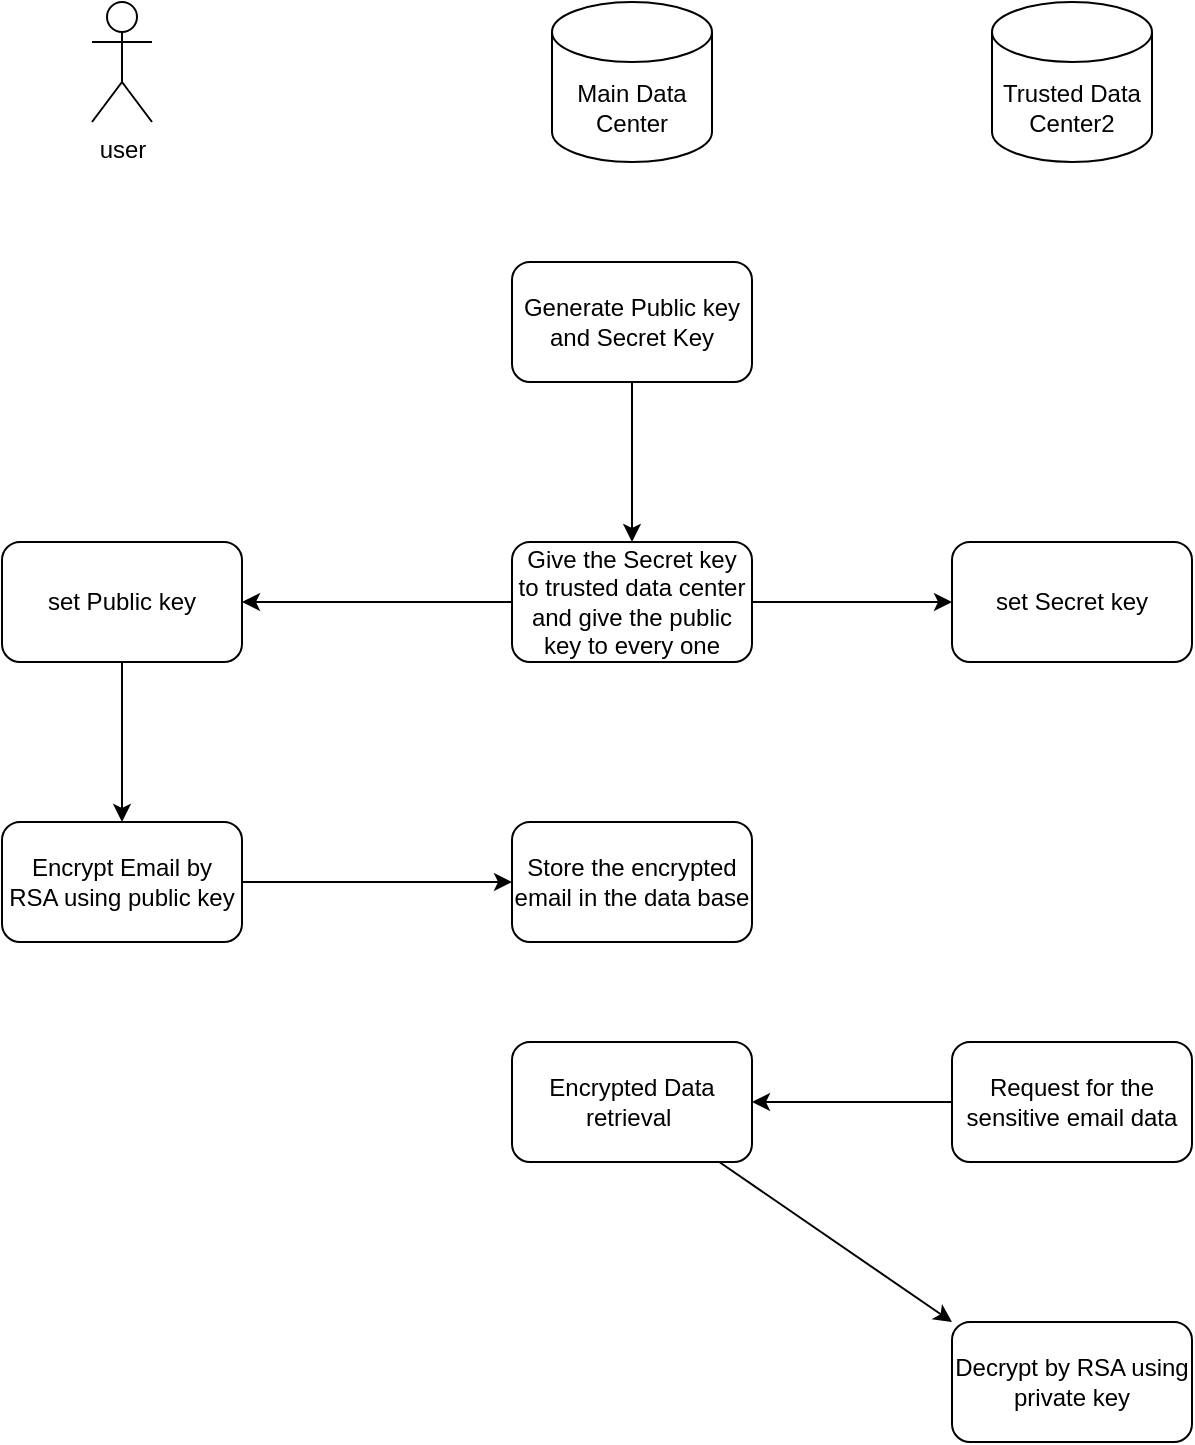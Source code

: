 <mxfile>
    <diagram id="JGzdWwHRvs0RDFIq-3-X" name="Page-1">
        <mxGraphModel dx="1857" dy="873" grid="1" gridSize="10" guides="1" tooltips="1" connect="1" arrows="1" fold="1" page="1" pageScale="1" pageWidth="850" pageHeight="1100" math="0" shadow="0">
            <root>
                <mxCell id="0"/>
                <mxCell id="1" parent="0"/>
                <mxCell id="19" value="Main Data Center" style="shape=cylinder3;whiteSpace=wrap;html=1;boundedLbl=1;backgroundOutline=1;size=15;" vertex="1" parent="1">
                    <mxGeometry x="90" y="180" width="80" height="80" as="geometry"/>
                </mxCell>
                <mxCell id="20" value="Trusted Data Center2" style="shape=cylinder3;whiteSpace=wrap;html=1;boundedLbl=1;backgroundOutline=1;size=15;" vertex="1" parent="1">
                    <mxGeometry x="310" y="180" width="80" height="80" as="geometry"/>
                </mxCell>
                <mxCell id="21" value="user" style="shape=umlActor;verticalLabelPosition=bottom;verticalAlign=top;html=1;outlineConnect=0;" vertex="1" parent="1">
                    <mxGeometry x="-140" y="180" width="30" height="60" as="geometry"/>
                </mxCell>
                <mxCell id="26" value="" style="edgeStyle=none;html=1;" edge="1" parent="1" source="24" target="25">
                    <mxGeometry relative="1" as="geometry"/>
                </mxCell>
                <mxCell id="24" value="Generate Public key and Secret Key" style="rounded=1;whiteSpace=wrap;html=1;" vertex="1" parent="1">
                    <mxGeometry x="70" y="310" width="120" height="60" as="geometry"/>
                </mxCell>
                <mxCell id="28" value="" style="edgeStyle=none;html=1;" edge="1" parent="1" source="25" target="27">
                    <mxGeometry relative="1" as="geometry"/>
                </mxCell>
                <mxCell id="30" value="" style="edgeStyle=none;html=1;" edge="1" parent="1" source="25" target="29">
                    <mxGeometry relative="1" as="geometry"/>
                </mxCell>
                <mxCell id="25" value="Give the Secret key to trusted data center and give the public key to every one" style="whiteSpace=wrap;html=1;rounded=1;" vertex="1" parent="1">
                    <mxGeometry x="70" y="450" width="120" height="60" as="geometry"/>
                </mxCell>
                <mxCell id="27" value="set Secret key" style="whiteSpace=wrap;html=1;rounded=1;" vertex="1" parent="1">
                    <mxGeometry x="290" y="450" width="120" height="60" as="geometry"/>
                </mxCell>
                <mxCell id="32" value="" style="edgeStyle=none;html=1;" edge="1" parent="1" source="29" target="31">
                    <mxGeometry relative="1" as="geometry"/>
                </mxCell>
                <mxCell id="29" value="set Public key" style="whiteSpace=wrap;html=1;rounded=1;" vertex="1" parent="1">
                    <mxGeometry x="-185" y="450" width="120" height="60" as="geometry"/>
                </mxCell>
                <mxCell id="34" value="" style="edgeStyle=none;html=1;" edge="1" parent="1" source="31" target="33">
                    <mxGeometry relative="1" as="geometry"/>
                </mxCell>
                <mxCell id="31" value="Encrypt Email by RSA using public key" style="whiteSpace=wrap;html=1;rounded=1;" vertex="1" parent="1">
                    <mxGeometry x="-185" y="590" width="120" height="60" as="geometry"/>
                </mxCell>
                <mxCell id="33" value="Store the encrypted email in the data base" style="whiteSpace=wrap;html=1;rounded=1;" vertex="1" parent="1">
                    <mxGeometry x="70" y="590" width="120" height="60" as="geometry"/>
                </mxCell>
                <mxCell id="37" value="" style="edgeStyle=none;html=1;" edge="1" parent="1" source="35" target="36">
                    <mxGeometry relative="1" as="geometry"/>
                </mxCell>
                <mxCell id="35" value="Request for the sensitive email data" style="whiteSpace=wrap;html=1;rounded=1;" vertex="1" parent="1">
                    <mxGeometry x="290" y="700" width="120" height="60" as="geometry"/>
                </mxCell>
                <mxCell id="39" style="edgeStyle=none;html=1;entryX=0;entryY=0;entryDx=0;entryDy=0;" edge="1" parent="1" source="36" target="38">
                    <mxGeometry relative="1" as="geometry"/>
                </mxCell>
                <mxCell id="36" value="Encrypted Data retrieval&amp;nbsp;" style="whiteSpace=wrap;html=1;rounded=1;" vertex="1" parent="1">
                    <mxGeometry x="70" y="700" width="120" height="60" as="geometry"/>
                </mxCell>
                <mxCell id="38" value="Decrypt by RSA using private key" style="whiteSpace=wrap;html=1;rounded=1;" vertex="1" parent="1">
                    <mxGeometry x="290" y="840" width="120" height="60" as="geometry"/>
                </mxCell>
            </root>
        </mxGraphModel>
    </diagram>
</mxfile>